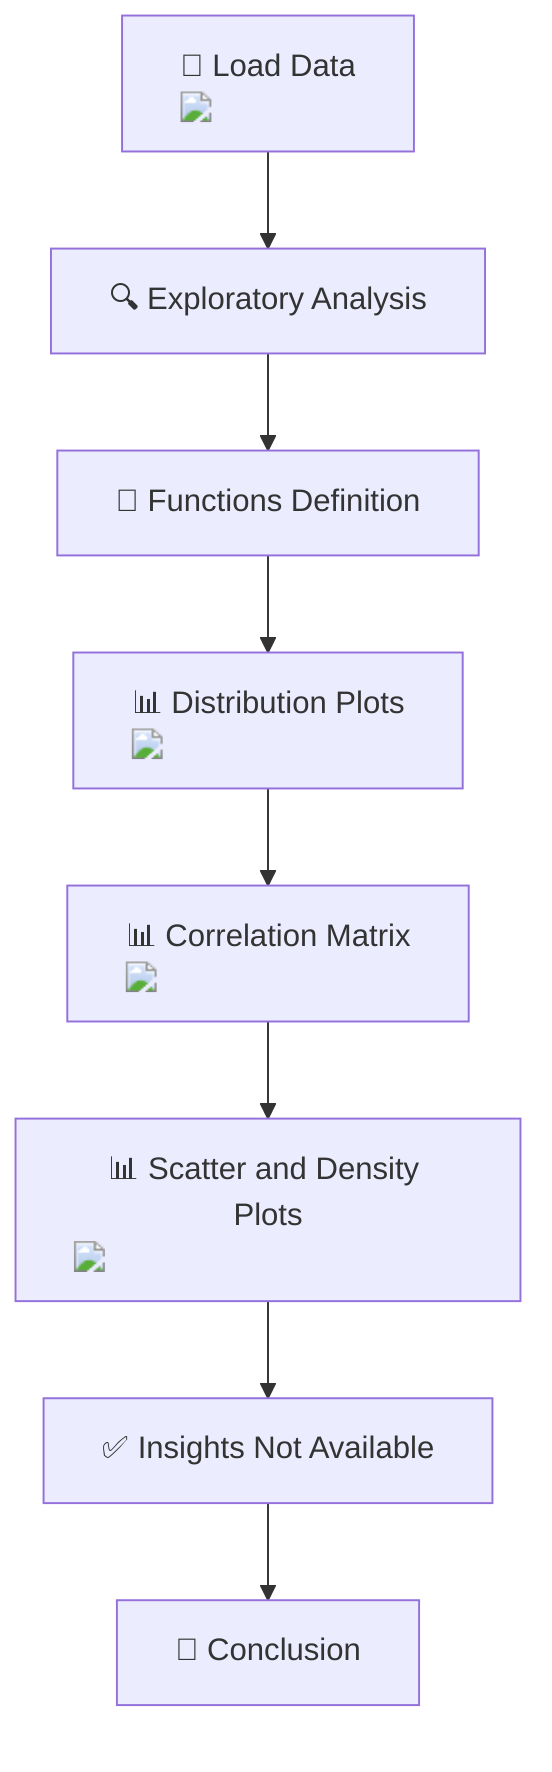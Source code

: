 flowchart TD
    A["📂 Load Data<br/><img src='icons/file.svg' />"] --> B["🔍 Exploratory Analysis"]
    B --> C["📝 Functions Definition"]
    C --> D["📊 Distribution Plots<br/><img src='dummy_plots/hist_template.svg' />"]
    D --> E["📊 Correlation Matrix<br/><img src='dummy_plots/scatter_plot_template.svg' />"]
    E --> F["📊 Scatter and Density Plots<br/><img src='dummy_plots/scatter_plot_template.svg' />"]
    F --> G["✅ Insights Not Available"]
    G --> H["🏁 Conclusion"]